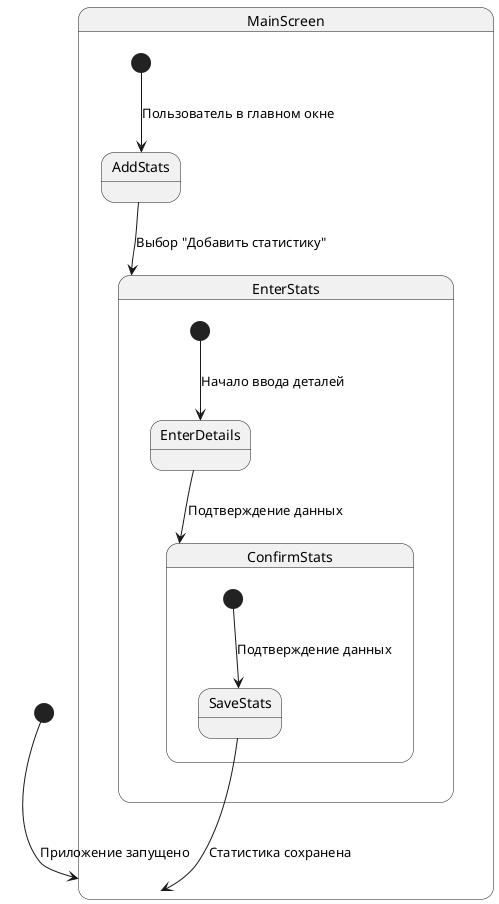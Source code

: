 @startuml
[*] --> MainScreen : Приложение запущено

state MainScreen {
  [*] --> AddStats : Пользователь в главном окне
  AddStats --> EnterStats : Выбор "Добавить статистику"
}

state EnterStats {
  [*] --> EnterDetails : Начало ввода деталей
  EnterDetails --> ConfirmStats : Подтверждение данных
}

state ConfirmStats {
  [*] --> SaveStats : Подтверждение данных
  SaveStats --> MainScreen : Статистика сохранена
}
@enduml